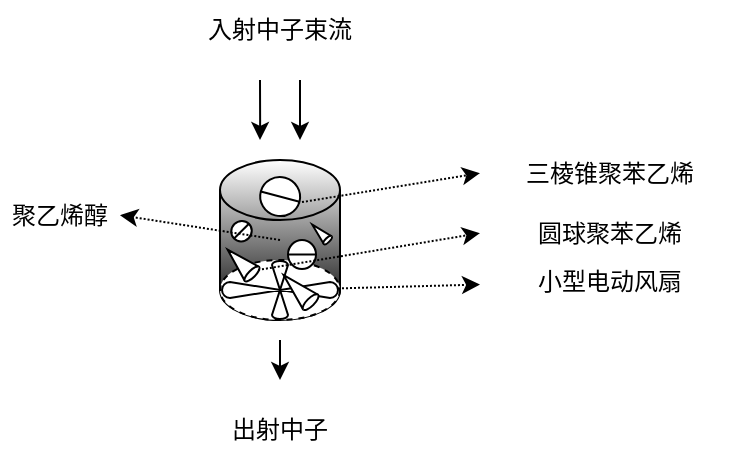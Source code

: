 <mxfile version="22.1.16" type="github">
  <diagram name="Page-1" id="LbJy9ncV4wtREhumlOhM">
    <mxGraphModel dx="483" dy="255" grid="1" gridSize="10" guides="1" tooltips="1" connect="1" arrows="1" fold="1" page="1" pageScale="1" pageWidth="850" pageHeight="1100" math="0" shadow="0">
      <root>
        <mxCell id="0" />
        <mxCell id="1" parent="0" />
        <mxCell id="mB42QkFmU9ts_bOykIUu-1" value="" style="shape=cylinder3;whiteSpace=wrap;html=1;boundedLbl=1;backgroundOutline=1;size=15;fillStyle=dots;gradientColor=default;textOpacity=90;" vertex="1" parent="1">
          <mxGeometry x="340" y="380" width="60" height="80" as="geometry" />
        </mxCell>
        <mxCell id="mB42QkFmU9ts_bOykIUu-2" value="" style="ellipse;whiteSpace=wrap;html=1;dashed=1;textOpacity=90;" vertex="1" parent="1">
          <mxGeometry x="340" y="430" width="60" height="30" as="geometry" />
        </mxCell>
        <mxCell id="mB42QkFmU9ts_bOykIUu-16" value="" style="verticalLabelPosition=bottom;outlineConnect=0;align=center;dashed=0;html=1;verticalAlign=top;shape=mxgraph.pid.misc.fan_2;textOpacity=90;" vertex="1" parent="1">
          <mxGeometry x="341" y="441" width="58" height="8" as="geometry" />
        </mxCell>
        <mxCell id="mB42QkFmU9ts_bOykIUu-17" value="" style="verticalLabelPosition=bottom;outlineConnect=0;align=center;dashed=0;html=1;verticalAlign=top;shape=mxgraph.pid.misc.fan_2;rotation=90;textOpacity=90;" vertex="1" parent="1">
          <mxGeometry x="355.5" y="441" width="29" height="8" as="geometry" />
        </mxCell>
        <mxCell id="mB42QkFmU9ts_bOykIUu-18" value="" style="verticalLabelPosition=bottom;verticalAlign=top;html=1;shape=mxgraph.basic.cone;rotation=-45;textOpacity=90;" vertex="1" parent="1">
          <mxGeometry x="345.5" y="422" width="10" height="19" as="geometry" />
        </mxCell>
        <mxCell id="mB42QkFmU9ts_bOykIUu-19" value="" style="verticalLabelPosition=bottom;verticalAlign=top;html=1;shape=mxgraph.basic.cone;rotation=-45;textOpacity=90;" vertex="1" parent="1">
          <mxGeometry x="374" y="434.5" width="10.5" height="21" as="geometry" />
        </mxCell>
        <mxCell id="mB42QkFmU9ts_bOykIUu-20" value="" style="verticalLabelPosition=bottom;verticalAlign=top;html=1;shape=mxgraph.basic.cone;rotation=-45;textOpacity=90;" vertex="1" parent="1">
          <mxGeometry x="387.63" y="410.57" width="5.5" height="12" as="geometry" />
        </mxCell>
        <mxCell id="mB42QkFmU9ts_bOykIUu-21" value="" style="shape=lineEllipse;perimeter=ellipsePerimeter;whiteSpace=wrap;html=1;backgroundOutline=1;rotation=15;textOpacity=90;" vertex="1" parent="1">
          <mxGeometry x="360.07" y="388.58" width="20" height="19.43" as="geometry" />
        </mxCell>
        <mxCell id="mB42QkFmU9ts_bOykIUu-22" value="" style="shape=lineEllipse;perimeter=ellipsePerimeter;whiteSpace=wrap;html=1;backgroundOutline=1;textOpacity=90;" vertex="1" parent="1">
          <mxGeometry x="374" y="420" width="14" height="14.5" as="geometry" />
        </mxCell>
        <mxCell id="mB42QkFmU9ts_bOykIUu-23" value="" style="shape=lineEllipse;perimeter=ellipsePerimeter;whiteSpace=wrap;html=1;backgroundOutline=1;rotation=-45;textOpacity=90;" vertex="1" parent="1">
          <mxGeometry x="345.5" y="410.57" width="10.5" height="10" as="geometry" />
        </mxCell>
        <mxCell id="mB42QkFmU9ts_bOykIUu-24" value="" style="endArrow=classic;html=1;rounded=0;" edge="1" parent="1">
          <mxGeometry width="50" height="50" relative="1" as="geometry">
            <mxPoint x="370" y="470" as="sourcePoint" />
            <mxPoint x="370" y="490" as="targetPoint" />
          </mxGeometry>
        </mxCell>
        <mxCell id="mB42QkFmU9ts_bOykIUu-25" value="" style="endArrow=classic;html=1;rounded=0;" edge="1" parent="1">
          <mxGeometry width="50" height="50" relative="1" as="geometry">
            <mxPoint x="360" y="340" as="sourcePoint" />
            <mxPoint x="360" y="370" as="targetPoint" />
            <Array as="points">
              <mxPoint x="360.07" y="360" />
            </Array>
          </mxGeometry>
        </mxCell>
        <mxCell id="mB42QkFmU9ts_bOykIUu-26" value="" style="endArrow=classic;html=1;rounded=0;" edge="1" parent="1">
          <mxGeometry width="50" height="50" relative="1" as="geometry">
            <mxPoint x="380" y="340" as="sourcePoint" />
            <mxPoint x="380" y="370" as="targetPoint" />
          </mxGeometry>
        </mxCell>
        <mxCell id="mB42QkFmU9ts_bOykIUu-28" value="&lt;font style=&quot;font-size: 12px;&quot;&gt;三棱锥聚苯乙烯&lt;/font&gt;" style="text;strokeColor=none;align=center;fillColor=none;html=1;verticalAlign=middle;whiteSpace=wrap;rounded=0;" vertex="1" parent="1">
          <mxGeometry x="470" y="371.57" width="130" height="30" as="geometry" />
        </mxCell>
        <mxCell id="mB42QkFmU9ts_bOykIUu-30" value="&lt;font style=&quot;font-size: 12px;&quot;&gt;入射中子束流&lt;/font&gt;" style="text;strokeColor=none;align=center;fillColor=none;html=1;verticalAlign=middle;whiteSpace=wrap;rounded=0;" vertex="1" parent="1">
          <mxGeometry x="310" y="300" width="120" height="30" as="geometry" />
        </mxCell>
        <mxCell id="mB42QkFmU9ts_bOykIUu-32" value="" style="endArrow=classic;html=1;rounded=0;exitX=0.972;exitY=0.533;exitDx=0;exitDy=0;exitPerimeter=0;entryX=0;entryY=0.5;entryDx=0;entryDy=0;dashed=1;dashPattern=1 1;" edge="1" parent="1" source="mB42QkFmU9ts_bOykIUu-21" target="mB42QkFmU9ts_bOykIUu-28">
          <mxGeometry width="50" height="50" relative="1" as="geometry">
            <mxPoint x="370" y="450" as="sourcePoint" />
            <mxPoint x="450" y="390" as="targetPoint" />
          </mxGeometry>
        </mxCell>
        <mxCell id="mB42QkFmU9ts_bOykIUu-34" value="" style="endArrow=classic;html=1;rounded=0;exitX=0.855;exitY=0.947;exitDx=0;exitDy=0;exitPerimeter=0;entryX=0;entryY=0.5;entryDx=0;entryDy=0;dashed=1;dashPattern=1 1;" edge="1" parent="1" source="mB42QkFmU9ts_bOykIUu-18" target="mB42QkFmU9ts_bOykIUu-36">
          <mxGeometry width="50" height="50" relative="1" as="geometry">
            <mxPoint x="355.5" y="417.07" as="sourcePoint" />
            <mxPoint x="450" y="420" as="targetPoint" />
          </mxGeometry>
        </mxCell>
        <mxCell id="mB42QkFmU9ts_bOykIUu-36" value="&lt;font style=&quot;font-size: 12px;&quot;&gt;圆球聚苯乙烯&lt;/font&gt;" style="text;strokeColor=none;align=center;fillColor=none;html=1;verticalAlign=middle;whiteSpace=wrap;rounded=0;" vertex="1" parent="1">
          <mxGeometry x="470" y="401.57" width="130" height="30" as="geometry" />
        </mxCell>
        <mxCell id="mB42QkFmU9ts_bOykIUu-37" value="" style="endArrow=classic;html=1;rounded=0;dashed=1;dashPattern=1 1;" edge="1" parent="1" source="mB42QkFmU9ts_bOykIUu-16" target="mB42QkFmU9ts_bOykIUu-38">
          <mxGeometry width="50" height="50" relative="1" as="geometry">
            <mxPoint x="400" y="470" as="sourcePoint" />
            <mxPoint x="450" y="450" as="targetPoint" />
          </mxGeometry>
        </mxCell>
        <mxCell id="mB42QkFmU9ts_bOykIUu-38" value="&lt;font style=&quot;font-size: 12px;&quot;&gt;小型电动风扇&lt;/font&gt;" style="text;strokeColor=none;align=center;fillColor=none;html=1;verticalAlign=middle;whiteSpace=wrap;rounded=0;" vertex="1" parent="1">
          <mxGeometry x="470" y="425.5" width="130" height="30" as="geometry" />
        </mxCell>
        <mxCell id="mB42QkFmU9ts_bOykIUu-39" value="&lt;font style=&quot;font-size: 12px;&quot;&gt;出射中子&lt;/font&gt;" style="text;strokeColor=none;align=center;fillColor=none;html=1;verticalAlign=middle;whiteSpace=wrap;rounded=0;" vertex="1" parent="1">
          <mxGeometry x="310" y="500" width="120" height="30" as="geometry" />
        </mxCell>
        <mxCell id="mB42QkFmU9ts_bOykIUu-41" value="聚乙烯醇" style="text;strokeColor=none;align=center;fillColor=none;html=1;verticalAlign=middle;whiteSpace=wrap;rounded=0;" vertex="1" parent="1">
          <mxGeometry x="230" y="392.57" width="60" height="30" as="geometry" />
        </mxCell>
        <mxCell id="mB42QkFmU9ts_bOykIUu-42" value="" style="endArrow=classic;html=1;rounded=0;entryX=1;entryY=0.5;entryDx=0;entryDy=0;exitX=0.5;exitY=0.5;exitDx=0;exitDy=0;exitPerimeter=0;dashed=1;dashPattern=1 1;" edge="1" parent="1" source="mB42QkFmU9ts_bOykIUu-1" target="mB42QkFmU9ts_bOykIUu-41">
          <mxGeometry width="50" height="50" relative="1" as="geometry">
            <mxPoint x="340" y="420" as="sourcePoint" />
            <mxPoint x="440" y="380" as="targetPoint" />
          </mxGeometry>
        </mxCell>
      </root>
    </mxGraphModel>
  </diagram>
</mxfile>
